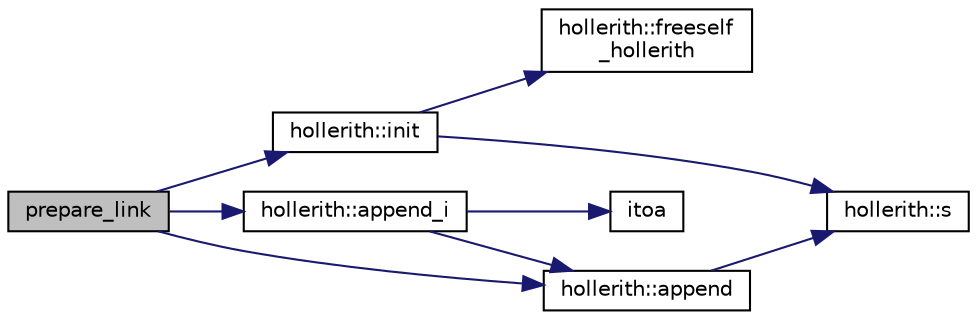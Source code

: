 digraph "prepare_link"
{
  edge [fontname="Helvetica",fontsize="10",labelfontname="Helvetica",labelfontsize="10"];
  node [fontname="Helvetica",fontsize="10",shape=record];
  rankdir="LR";
  Node1586 [label="prepare_link",height=0.2,width=0.4,color="black", fillcolor="grey75", style="filled", fontcolor="black"];
  Node1586 -> Node1587 [color="midnightblue",fontsize="10",style="solid",fontname="Helvetica"];
  Node1587 [label="hollerith::init",height=0.2,width=0.4,color="black", fillcolor="white", style="filled",URL="$d8/d99/classhollerith.html#af51ae7b943056db367f3c205a5a1cc4b"];
  Node1587 -> Node1588 [color="midnightblue",fontsize="10",style="solid",fontname="Helvetica"];
  Node1588 [label="hollerith::freeself\l_hollerith",height=0.2,width=0.4,color="black", fillcolor="white", style="filled",URL="$d8/d99/classhollerith.html#a240d1b30780c9e09323d0b3ad5e2d1f7"];
  Node1587 -> Node1589 [color="midnightblue",fontsize="10",style="solid",fontname="Helvetica"];
  Node1589 [label="hollerith::s",height=0.2,width=0.4,color="black", fillcolor="white", style="filled",URL="$d8/d99/classhollerith.html#af61fce2d06f211b25fe3838e4dfee77a"];
  Node1586 -> Node1590 [color="midnightblue",fontsize="10",style="solid",fontname="Helvetica"];
  Node1590 [label="hollerith::append_i",height=0.2,width=0.4,color="black", fillcolor="white", style="filled",URL="$d8/d99/classhollerith.html#a5df988b4cf3eb66b5645115abeab5782"];
  Node1590 -> Node1591 [color="midnightblue",fontsize="10",style="solid",fontname="Helvetica"];
  Node1591 [label="itoa",height=0.2,width=0.4,color="black", fillcolor="white", style="filled",URL="$d5/db4/io__and__os_8h.html#acca9a4a13b42b2dddb7eff18775baa11"];
  Node1590 -> Node1592 [color="midnightblue",fontsize="10",style="solid",fontname="Helvetica"];
  Node1592 [label="hollerith::append",height=0.2,width=0.4,color="black", fillcolor="white", style="filled",URL="$d8/d99/classhollerith.html#a778dd63885a4e3a4e2fb829165c32632"];
  Node1592 -> Node1589 [color="midnightblue",fontsize="10",style="solid",fontname="Helvetica"];
  Node1586 -> Node1592 [color="midnightblue",fontsize="10",style="solid",fontname="Helvetica"];
}
